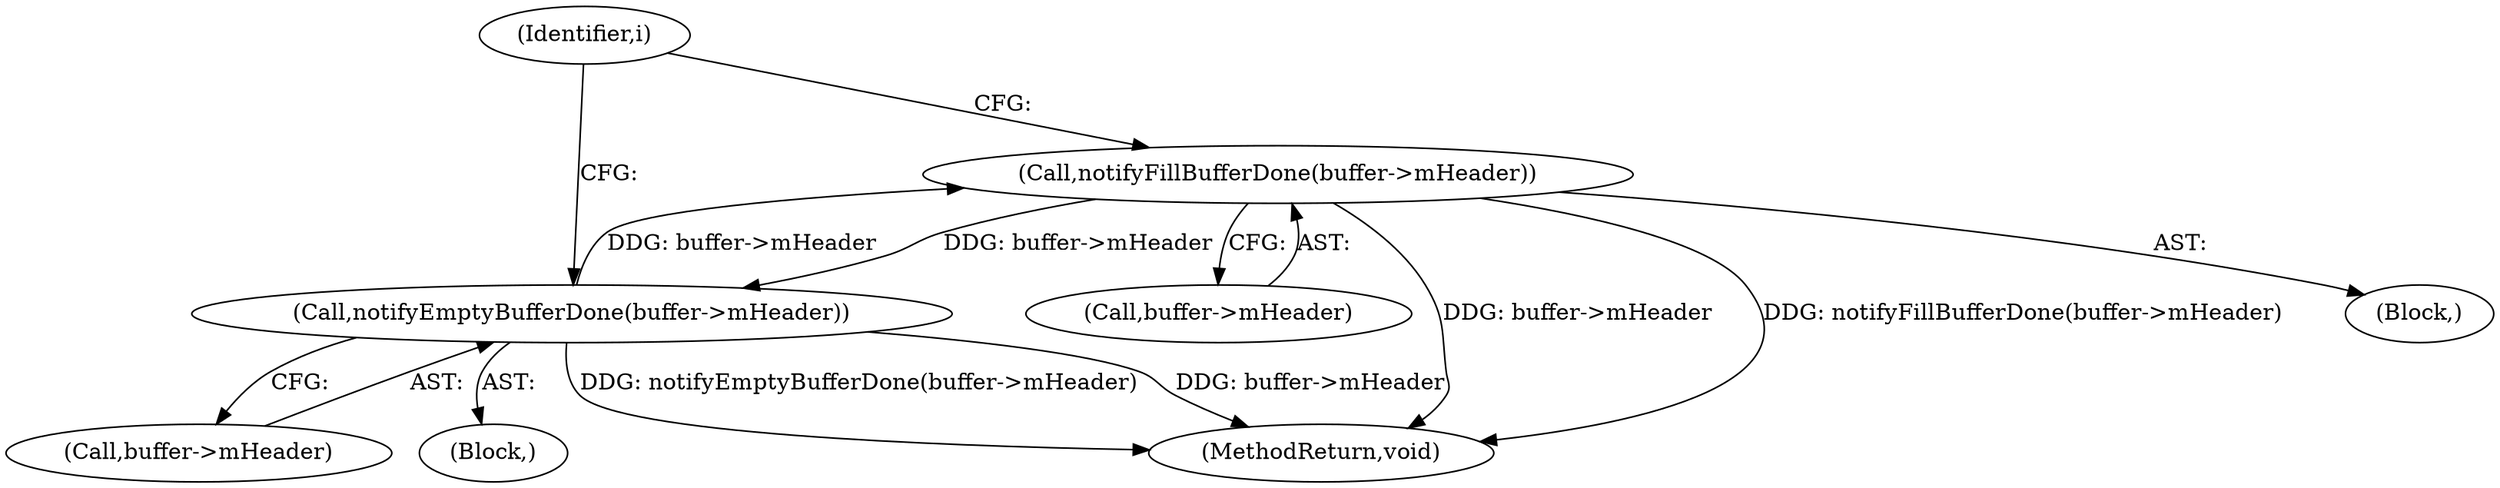 digraph "0_Android_1e9801783770917728b7edbdeff3d0ec09c621ac@pointer" {
"1000216" [label="(Call,notifyFillBufferDone(buffer->mHeader))"];
"1000203" [label="(Call,notifyEmptyBufferDone(buffer->mHeader))"];
"1000216" [label="(Call,notifyFillBufferDone(buffer->mHeader))"];
"1000208" [label="(Block,)"];
"1000176" [label="(Identifier,i)"];
"1000203" [label="(Call,notifyEmptyBufferDone(buffer->mHeader))"];
"1000216" [label="(Call,notifyFillBufferDone(buffer->mHeader))"];
"1000202" [label="(Block,)"];
"1000217" [label="(Call,buffer->mHeader)"];
"1000204" [label="(Call,buffer->mHeader)"];
"1000229" [label="(MethodReturn,void)"];
"1000216" -> "1000208"  [label="AST: "];
"1000216" -> "1000217"  [label="CFG: "];
"1000217" -> "1000216"  [label="AST: "];
"1000176" -> "1000216"  [label="CFG: "];
"1000216" -> "1000229"  [label="DDG: notifyFillBufferDone(buffer->mHeader)"];
"1000216" -> "1000229"  [label="DDG: buffer->mHeader"];
"1000216" -> "1000203"  [label="DDG: buffer->mHeader"];
"1000203" -> "1000216"  [label="DDG: buffer->mHeader"];
"1000203" -> "1000202"  [label="AST: "];
"1000203" -> "1000204"  [label="CFG: "];
"1000204" -> "1000203"  [label="AST: "];
"1000176" -> "1000203"  [label="CFG: "];
"1000203" -> "1000229"  [label="DDG: notifyEmptyBufferDone(buffer->mHeader)"];
"1000203" -> "1000229"  [label="DDG: buffer->mHeader"];
}
